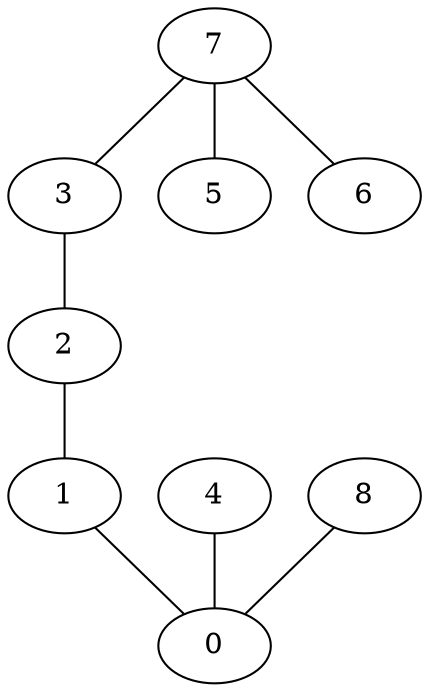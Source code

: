 graph {
    0 [ label = "0" ]
    1 [ label = "1" ]
    2 [ label = "2" ]
    3 [ label = "3" ]
    4 [ label = "4" ]
    5 [ label = "5" ]
    6 [ label = "6" ]
    7 [ label = "7" ]
    8 [ label = "8" ]
    1 -- 0 [ ]
    3 -- 2 [ ]
    4 -- 0 [ ]
    7 -- 6 [ ]
    8 -- 0 [ ]
    7 -- 3 [ ]
    7 -- 5 [ ]
    2 -- 1 [ ]
}

